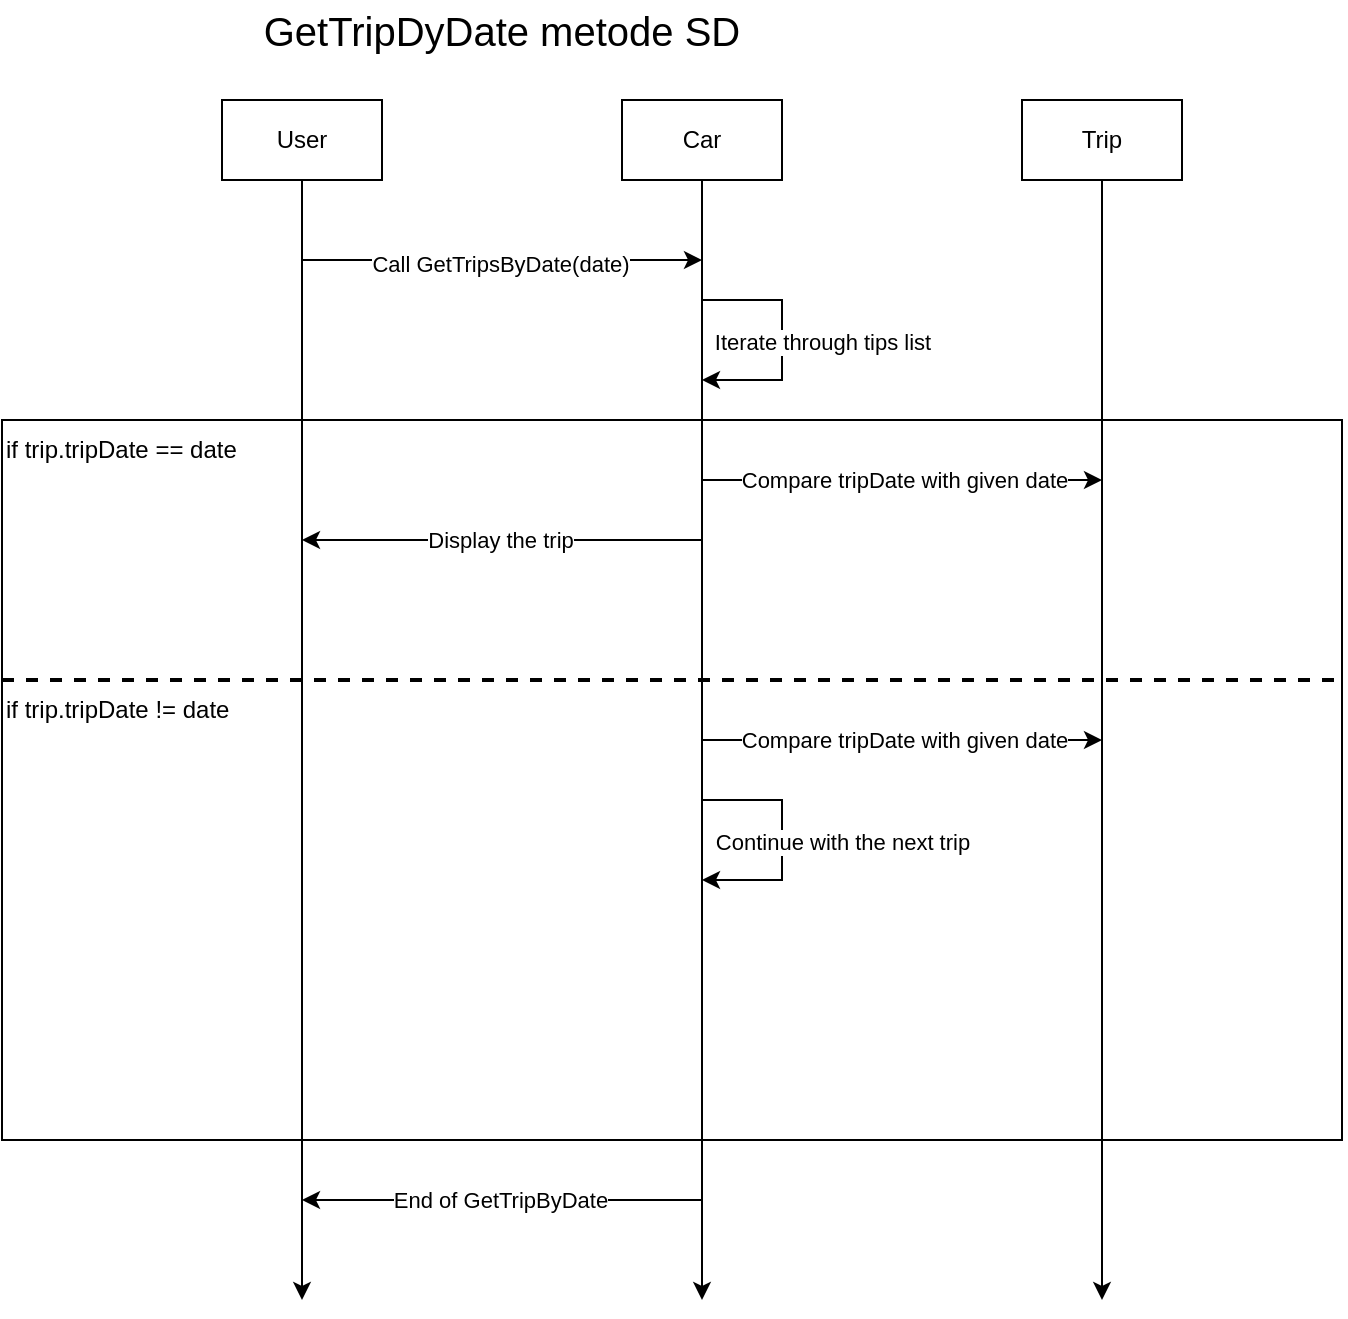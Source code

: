 <mxfile version="26.1.1">
  <diagram name="Side-1" id="stZr66xd8cHySJUO5f6L">
    <mxGraphModel dx="1434" dy="746" grid="1" gridSize="10" guides="1" tooltips="1" connect="1" arrows="1" fold="1" page="1" pageScale="1" pageWidth="827" pageHeight="1169" math="0" shadow="0">
      <root>
        <mxCell id="0" />
        <mxCell id="1" parent="0" />
        <mxCell id="7VwnQNAkooYHKRG8RPuu-8" value="" style="rounded=0;whiteSpace=wrap;html=1;" vertex="1" parent="1">
          <mxGeometry x="10" y="240" width="670" height="360" as="geometry" />
        </mxCell>
        <mxCell id="7VwnQNAkooYHKRG8RPuu-4" style="edgeStyle=orthogonalEdgeStyle;rounded=0;orthogonalLoop=1;jettySize=auto;html=1;exitX=0.5;exitY=1;exitDx=0;exitDy=0;" edge="1" parent="1" source="7VwnQNAkooYHKRG8RPuu-1">
          <mxGeometry relative="1" as="geometry">
            <mxPoint x="160" y="680" as="targetPoint" />
          </mxGeometry>
        </mxCell>
        <mxCell id="7VwnQNAkooYHKRG8RPuu-1" value="User" style="rounded=0;whiteSpace=wrap;html=1;" vertex="1" parent="1">
          <mxGeometry x="120" y="80" width="80" height="40" as="geometry" />
        </mxCell>
        <mxCell id="7VwnQNAkooYHKRG8RPuu-6" style="edgeStyle=orthogonalEdgeStyle;rounded=0;orthogonalLoop=1;jettySize=auto;html=1;exitX=0.5;exitY=1;exitDx=0;exitDy=0;" edge="1" parent="1" source="7VwnQNAkooYHKRG8RPuu-2">
          <mxGeometry relative="1" as="geometry">
            <mxPoint x="560" y="680" as="targetPoint" />
          </mxGeometry>
        </mxCell>
        <mxCell id="7VwnQNAkooYHKRG8RPuu-2" value="Trip" style="rounded=0;whiteSpace=wrap;html=1;" vertex="1" parent="1">
          <mxGeometry x="520" y="80" width="80" height="40" as="geometry" />
        </mxCell>
        <mxCell id="7VwnQNAkooYHKRG8RPuu-5" style="edgeStyle=orthogonalEdgeStyle;rounded=0;orthogonalLoop=1;jettySize=auto;html=1;exitX=0.5;exitY=1;exitDx=0;exitDy=0;" edge="1" parent="1" source="7VwnQNAkooYHKRG8RPuu-3">
          <mxGeometry relative="1" as="geometry">
            <mxPoint x="360" y="680" as="targetPoint" />
          </mxGeometry>
        </mxCell>
        <mxCell id="7VwnQNAkooYHKRG8RPuu-3" value="Car" style="rounded=0;whiteSpace=wrap;html=1;" vertex="1" parent="1">
          <mxGeometry x="320" y="80" width="80" height="40" as="geometry" />
        </mxCell>
        <mxCell id="7VwnQNAkooYHKRG8RPuu-9" style="rounded=0;orthogonalLoop=1;jettySize=auto;html=1;exitX=0;exitY=0.5;exitDx=0;exitDy=0;entryX=1;entryY=0.5;entryDx=0;entryDy=0;endArrow=none;startFill=0;dashed=1;strokeWidth=2;" edge="1" parent="1">
          <mxGeometry relative="1" as="geometry">
            <mxPoint x="10" y="370" as="sourcePoint" />
            <mxPoint x="680" y="370" as="targetPoint" />
          </mxGeometry>
        </mxCell>
        <mxCell id="7VwnQNAkooYHKRG8RPuu-10" value="" style="endArrow=classic;html=1;rounded=0;" edge="1" parent="1">
          <mxGeometry width="50" height="50" relative="1" as="geometry">
            <mxPoint x="160" y="160" as="sourcePoint" />
            <mxPoint x="360" y="160" as="targetPoint" />
          </mxGeometry>
        </mxCell>
        <mxCell id="7VwnQNAkooYHKRG8RPuu-12" value="Call GetTripsByDate(date)" style="edgeLabel;html=1;align=center;verticalAlign=middle;resizable=0;points=[];" vertex="1" connectable="0" parent="7VwnQNAkooYHKRG8RPuu-10">
          <mxGeometry x="-0.01" y="-2" relative="1" as="geometry">
            <mxPoint as="offset" />
          </mxGeometry>
        </mxCell>
        <mxCell id="7VwnQNAkooYHKRG8RPuu-13" value="" style="endArrow=classic;html=1;rounded=0;" edge="1" parent="1">
          <mxGeometry width="50" height="50" relative="1" as="geometry">
            <mxPoint x="360" y="180" as="sourcePoint" />
            <mxPoint x="360" y="220" as="targetPoint" />
            <Array as="points">
              <mxPoint x="400" y="180" />
              <mxPoint x="400" y="220" />
            </Array>
          </mxGeometry>
        </mxCell>
        <mxCell id="7VwnQNAkooYHKRG8RPuu-14" value="Iterate through tips list" style="edgeLabel;html=1;align=center;verticalAlign=middle;resizable=0;points=[];" vertex="1" connectable="0" parent="7VwnQNAkooYHKRG8RPuu-13">
          <mxGeometry x="0.017" y="1" relative="1" as="geometry">
            <mxPoint x="19" as="offset" />
          </mxGeometry>
        </mxCell>
        <mxCell id="7VwnQNAkooYHKRG8RPuu-15" value="if trip.tripDate == date" style="text;html=1;align=left;verticalAlign=middle;whiteSpace=wrap;rounded=0;" vertex="1" parent="1">
          <mxGeometry x="10" y="240" width="140" height="30" as="geometry" />
        </mxCell>
        <mxCell id="7VwnQNAkooYHKRG8RPuu-16" value="" style="endArrow=classic;html=1;rounded=0;" edge="1" parent="1">
          <mxGeometry width="50" height="50" relative="1" as="geometry">
            <mxPoint x="360" y="270" as="sourcePoint" />
            <mxPoint x="560" y="270" as="targetPoint" />
          </mxGeometry>
        </mxCell>
        <mxCell id="7VwnQNAkooYHKRG8RPuu-17" value="Compare tripDate with given date" style="edgeLabel;html=1;align=center;verticalAlign=middle;resizable=0;points=[];" vertex="1" connectable="0" parent="7VwnQNAkooYHKRG8RPuu-16">
          <mxGeometry x="0.01" relative="1" as="geometry">
            <mxPoint as="offset" />
          </mxGeometry>
        </mxCell>
        <mxCell id="7VwnQNAkooYHKRG8RPuu-18" value="" style="endArrow=classic;html=1;rounded=0;" edge="1" parent="1">
          <mxGeometry width="50" height="50" relative="1" as="geometry">
            <mxPoint x="360" y="300" as="sourcePoint" />
            <mxPoint x="160" y="300" as="targetPoint" />
          </mxGeometry>
        </mxCell>
        <mxCell id="7VwnQNAkooYHKRG8RPuu-19" value="Display the trip" style="edgeLabel;html=1;align=center;verticalAlign=middle;resizable=0;points=[];" vertex="1" connectable="0" parent="7VwnQNAkooYHKRG8RPuu-18">
          <mxGeometry x="0.01" relative="1" as="geometry">
            <mxPoint as="offset" />
          </mxGeometry>
        </mxCell>
        <mxCell id="7VwnQNAkooYHKRG8RPuu-20" value="if trip.tripDate != date" style="text;html=1;align=left;verticalAlign=middle;whiteSpace=wrap;rounded=0;" vertex="1" parent="1">
          <mxGeometry x="10" y="370" width="140" height="30" as="geometry" />
        </mxCell>
        <mxCell id="7VwnQNAkooYHKRG8RPuu-21" value="" style="endArrow=classic;html=1;rounded=0;" edge="1" parent="1">
          <mxGeometry width="50" height="50" relative="1" as="geometry">
            <mxPoint x="360" y="400" as="sourcePoint" />
            <mxPoint x="560" y="400" as="targetPoint" />
          </mxGeometry>
        </mxCell>
        <mxCell id="7VwnQNAkooYHKRG8RPuu-22" value="Compare tripDate with given date" style="edgeLabel;html=1;align=center;verticalAlign=middle;resizable=0;points=[];" vertex="1" connectable="0" parent="7VwnQNAkooYHKRG8RPuu-21">
          <mxGeometry x="0.01" relative="1" as="geometry">
            <mxPoint as="offset" />
          </mxGeometry>
        </mxCell>
        <mxCell id="7VwnQNAkooYHKRG8RPuu-23" value="" style="endArrow=classic;html=1;rounded=0;" edge="1" parent="1">
          <mxGeometry width="50" height="50" relative="1" as="geometry">
            <mxPoint x="360" y="430" as="sourcePoint" />
            <mxPoint x="360" y="470" as="targetPoint" />
            <Array as="points">
              <mxPoint x="400" y="430" />
              <mxPoint x="400" y="470" />
            </Array>
          </mxGeometry>
        </mxCell>
        <mxCell id="7VwnQNAkooYHKRG8RPuu-24" value="Continue with the next trip" style="edgeLabel;html=1;align=center;verticalAlign=middle;resizable=0;points=[];" vertex="1" connectable="0" parent="7VwnQNAkooYHKRG8RPuu-23">
          <mxGeometry x="0.017" y="1" relative="1" as="geometry">
            <mxPoint x="29" as="offset" />
          </mxGeometry>
        </mxCell>
        <mxCell id="7VwnQNAkooYHKRG8RPuu-26" value="" style="endArrow=classic;html=1;rounded=0;" edge="1" parent="1">
          <mxGeometry width="50" height="50" relative="1" as="geometry">
            <mxPoint x="360" y="630" as="sourcePoint" />
            <mxPoint x="160" y="630" as="targetPoint" />
          </mxGeometry>
        </mxCell>
        <mxCell id="7VwnQNAkooYHKRG8RPuu-27" value="End of GetTripByDate" style="edgeLabel;html=1;align=center;verticalAlign=middle;resizable=0;points=[];" vertex="1" connectable="0" parent="7VwnQNAkooYHKRG8RPuu-26">
          <mxGeometry x="0.01" relative="1" as="geometry">
            <mxPoint as="offset" />
          </mxGeometry>
        </mxCell>
        <mxCell id="7VwnQNAkooYHKRG8RPuu-28" value="&lt;font style=&quot;font-size: 20px;&quot;&gt;GetTripDyDate metode SD&lt;/font&gt;" style="text;html=1;align=center;verticalAlign=middle;whiteSpace=wrap;rounded=0;" vertex="1" parent="1">
          <mxGeometry x="130" y="30" width="260" height="30" as="geometry" />
        </mxCell>
      </root>
    </mxGraphModel>
  </diagram>
</mxfile>
